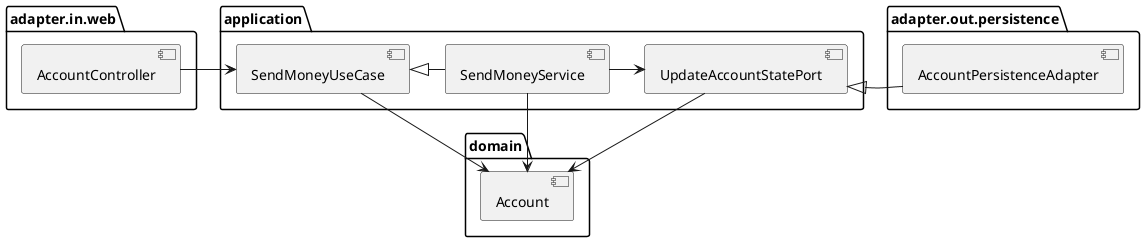 @startuml

package "adapter.in.web" {
  [AccountController]
}

package "application" {
  [SendMoneyUseCase]
  [SendMoneyService]
  [UpdateAccountStatePort]
}

[AccountController] -> [SendMoneyUseCase]
[SendMoneyUseCase] <|- [SendMoneyService]
[SendMoneyService] -> [UpdateAccountStatePort]

package "domain" {
  [Account]
}

[SendMoneyUseCase] -d-> [Account]
[SendMoneyService] -d-> [Account]
[UpdateAccountStatePort] -d-> [Account]

package "adapter.out.persistence" {
  [AccountPersistenceAdapter]
}

[UpdateAccountStatePort] <|- [AccountPersistenceAdapter]

@enduml